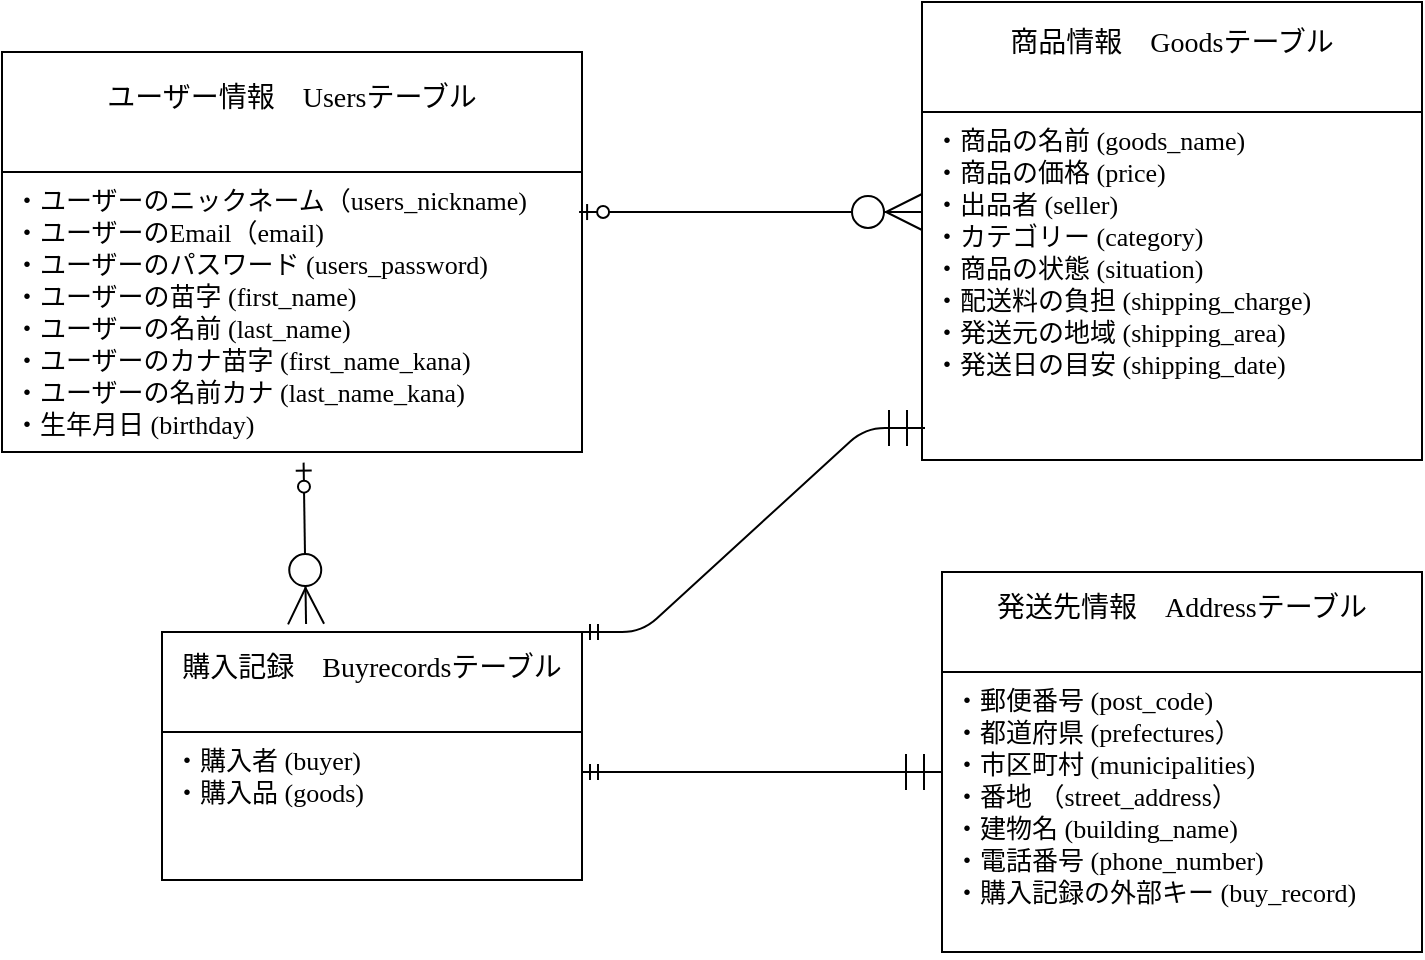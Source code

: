 <mxfile>
    <diagram id="xWJgHjZLfQHoiCxR8gPF" name="ページ1">
        <mxGraphModel dx="1069" dy="532" grid="1" gridSize="10" guides="1" tooltips="1" connect="1" arrows="1" fold="1" page="1" pageScale="1" pageWidth="827" pageHeight="1169" math="0" shadow="0">
            <root>
                <mxCell id="0"/>
                <mxCell id="1" parent="0"/>
                <mxCell id="2" value="購入記録　Buyrecordsテーブル&#10;" style="swimlane;fontStyle=0;childLayout=stackLayout;horizontal=1;startSize=50;horizontalStack=0;resizeParent=1;resizeParentMax=0;resizeLast=0;collapsible=1;marginBottom=0;align=center;fontSize=14;hachureGap=4;fontFamily=Garamond;" parent="1" vertex="1">
                    <mxGeometry x="100" y="360" width="210" height="124" as="geometry"/>
                </mxCell>
                <mxCell id="3" value="・購入者 (buyer)&#10;・購入品 (goods)" style="text;strokeColor=none;fillColor=none;spacingLeft=4;spacingRight=4;overflow=hidden;rotatable=0;points=[[0,0.5],[1,0.5]];portConstraint=eastwest;fontSize=13;hachureGap=4;fontFamily=Garamond;sketch=1;curveFitting=1;jiggle=2;" parent="2" vertex="1">
                    <mxGeometry y="50" width="210" height="74" as="geometry"/>
                </mxCell>
                <mxCell id="6" value="発送先情報　Addressテーブル&#10;" style="swimlane;fontStyle=0;childLayout=stackLayout;horizontal=1;startSize=50;horizontalStack=0;resizeParent=1;resizeParentMax=0;resizeLast=0;collapsible=1;marginBottom=0;align=center;fontSize=14;hachureGap=4;fontFamily=Garamond;" parent="1" vertex="1">
                    <mxGeometry x="490" y="330" width="240" height="190" as="geometry"/>
                </mxCell>
                <mxCell id="7" value="・郵便番号 (post_code)&#10;・都道府県 (prefectures）&#10;・市区町村 (municipalities)&#10;・番地 （street_address）&#10;・建物名 (building_name)&#10;・電話番号 (phone_number)&#10;・購入記録の外部キー (buy_record)&#10;" style="text;strokeColor=none;fillColor=none;spacingLeft=4;spacingRight=4;overflow=hidden;rotatable=0;points=[[0,0.5],[1,0.5]];portConstraint=eastwest;fontSize=13;hachureGap=4;fontFamily=Garamond;sketch=1;curveFitting=1;jiggle=2;" parent="6" vertex="1">
                    <mxGeometry y="50" width="240" height="140" as="geometry"/>
                </mxCell>
                <mxCell id="10" value="商品情報　Goodsテーブル&#10;" style="swimlane;fontStyle=0;childLayout=stackLayout;horizontal=1;startSize=55;horizontalStack=0;resizeParent=1;resizeParentMax=0;resizeLast=0;collapsible=1;marginBottom=0;align=center;fontSize=14;hachureGap=4;fontFamily=Garamond;" parent="1" vertex="1">
                    <mxGeometry x="480" y="45" width="250" height="229" as="geometry"/>
                </mxCell>
                <mxCell id="11" value="・商品の名前 (goods_name)&#10;・商品の価格 (price)&#10;・出品者 (seller)&#10;・カテゴリー (category)&#10;・商品の状態 (situation)&#10;・配送料の負担 (shipping_charge)&#10;・発送元の地域 (shipping_area)&#10;・発送日の目安 (shipping_date)" style="text;strokeColor=none;fillColor=none;spacingLeft=4;spacingRight=4;overflow=hidden;rotatable=0;points=[[0,0.5],[1,0.5]];portConstraint=eastwest;fontSize=13;hachureGap=4;fontFamily=Garamond;" parent="10" vertex="1">
                    <mxGeometry y="55" width="250" height="174" as="geometry"/>
                </mxCell>
                <mxCell id="14" value="ユーザー情報　Usersテーブル&#10;" style="swimlane;fontStyle=0;childLayout=stackLayout;horizontal=1;startSize=60;horizontalStack=0;resizeParent=1;resizeParentMax=0;resizeLast=0;collapsible=1;marginBottom=0;align=center;fontSize=14;hachureGap=4;fontFamily=Garamond;" parent="1" vertex="1">
                    <mxGeometry x="20" y="70" width="290" height="200" as="geometry"/>
                </mxCell>
                <mxCell id="16" value="・ユーザーのニックネーム（users_nickname)&#10;・ユーザーのEmail（email)&#10;・ユーザーのパスワード (users_password)&#10;・ユーザーの苗字 (first_name)&#10;・ユーザーの名前 (last_name)&#10;・ユーザーのカナ苗字 (first_name_kana)&#10;・ユーザーの名前カナ (last_name_kana)&#10;・生年月日 (birthday)" style="text;strokeColor=none;fillColor=none;spacingLeft=4;spacingRight=4;overflow=hidden;rotatable=0;points=[[0,0.5],[1,0.5]];portConstraint=eastwest;fontSize=13;hachureGap=4;fontFamily=Garamond;" parent="14" vertex="1">
                    <mxGeometry y="60" width="290" height="140" as="geometry"/>
                </mxCell>
                <mxCell id="25" value="" style="edgeStyle=entityRelationEdgeStyle;fontSize=12;html=1;endArrow=ERzeroToMany;startArrow=ERzeroToOne;sketch=0;hachureGap=4;jiggle=2;curveFitting=1;fontFamily=Garamond;endSize=16;sourcePerimeterSpacing=16;exitX=0.995;exitY=0.143;exitDx=0;exitDy=0;exitPerimeter=0;" parent="1" source="16" edge="1">
                    <mxGeometry width="100" height="100" relative="1" as="geometry">
                        <mxPoint x="300" y="150" as="sourcePoint"/>
                        <mxPoint x="480" y="150" as="targetPoint"/>
                    </mxGeometry>
                </mxCell>
                <mxCell id="30" value="" style="fontSize=12;html=1;endArrow=ERzeroToMany;startArrow=ERzeroToOne;sketch=0;hachureGap=4;jiggle=2;curveFitting=1;fontFamily=Garamond;endSize=16;sourcePerimeterSpacing=16;exitX=0.52;exitY=1.038;exitDx=0;exitDy=0;exitPerimeter=0;entryX=0.343;entryY=-0.032;entryDx=0;entryDy=0;entryPerimeter=0;" parent="1" source="16" target="2" edge="1">
                    <mxGeometry width="100" height="100" relative="1" as="geometry">
                        <mxPoint y="530" as="sourcePoint"/>
                        <mxPoint x="194" y="350" as="targetPoint"/>
                    </mxGeometry>
                </mxCell>
                <mxCell id="37" value="" style="edgeStyle=entityRelationEdgeStyle;fontSize=12;html=1;endArrow=ERmandOne;startArrow=ERmandOne;sketch=0;hachureGap=4;jiggle=2;curveFitting=1;fontFamily=Garamond;endSize=16;sourcePerimeterSpacing=16;" parent="1" edge="1">
                    <mxGeometry width="100" height="100" relative="1" as="geometry">
                        <mxPoint x="310" y="430" as="sourcePoint"/>
                        <mxPoint x="490" y="430" as="targetPoint"/>
                    </mxGeometry>
                </mxCell>
                <mxCell id="41" value="" style="edgeStyle=entityRelationEdgeStyle;fontSize=12;html=1;endArrow=ERmandOne;startArrow=ERmandOne;sketch=0;hachureGap=4;jiggle=2;curveFitting=1;fontFamily=Garamond;endSize=16;sourcePerimeterSpacing=16;exitX=1;exitY=0;exitDx=0;exitDy=0;entryX=0.006;entryY=0.908;entryDx=0;entryDy=0;entryPerimeter=0;" parent="1" source="2" target="11" edge="1">
                    <mxGeometry width="100" height="100" relative="1" as="geometry">
                        <mxPoint x="410" y="360" as="sourcePoint"/>
                        <mxPoint x="470" y="260" as="targetPoint"/>
                    </mxGeometry>
                </mxCell>
            </root>
        </mxGraphModel>
    </diagram>
</mxfile>
